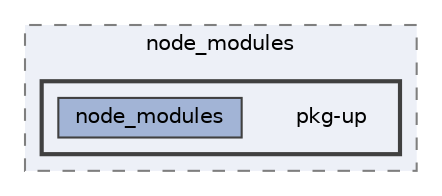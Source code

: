 digraph "pkiclassroomrescheduler/src/main/frontend/node_modules/pkg-up"
{
 // LATEX_PDF_SIZE
  bgcolor="transparent";
  edge [fontname=Helvetica,fontsize=10,labelfontname=Helvetica,labelfontsize=10];
  node [fontname=Helvetica,fontsize=10,shape=box,height=0.2,width=0.4];
  compound=true
  subgraph clusterdir_72953eda66ccb3a2722c28e1c3e6c23b {
    graph [ bgcolor="#edf0f7", pencolor="grey50", label="node_modules", fontname=Helvetica,fontsize=10 style="filled,dashed", URL="dir_72953eda66ccb3a2722c28e1c3e6c23b.html",tooltip=""]
  subgraph clusterdir_6d1cc6a6430e5a614b3c167d820b3738 {
    graph [ bgcolor="#edf0f7", pencolor="grey25", label="", fontname=Helvetica,fontsize=10 style="filled,bold", URL="dir_6d1cc6a6430e5a614b3c167d820b3738.html",tooltip=""]
    dir_6d1cc6a6430e5a614b3c167d820b3738 [shape=plaintext, label="pkg-up"];
  dir_7a806091c9844f758c251d250baade6a [label="node_modules", fillcolor="#a2b4d6", color="grey25", style="filled", URL="dir_7a806091c9844f758c251d250baade6a.html",tooltip=""];
  }
  }
}
